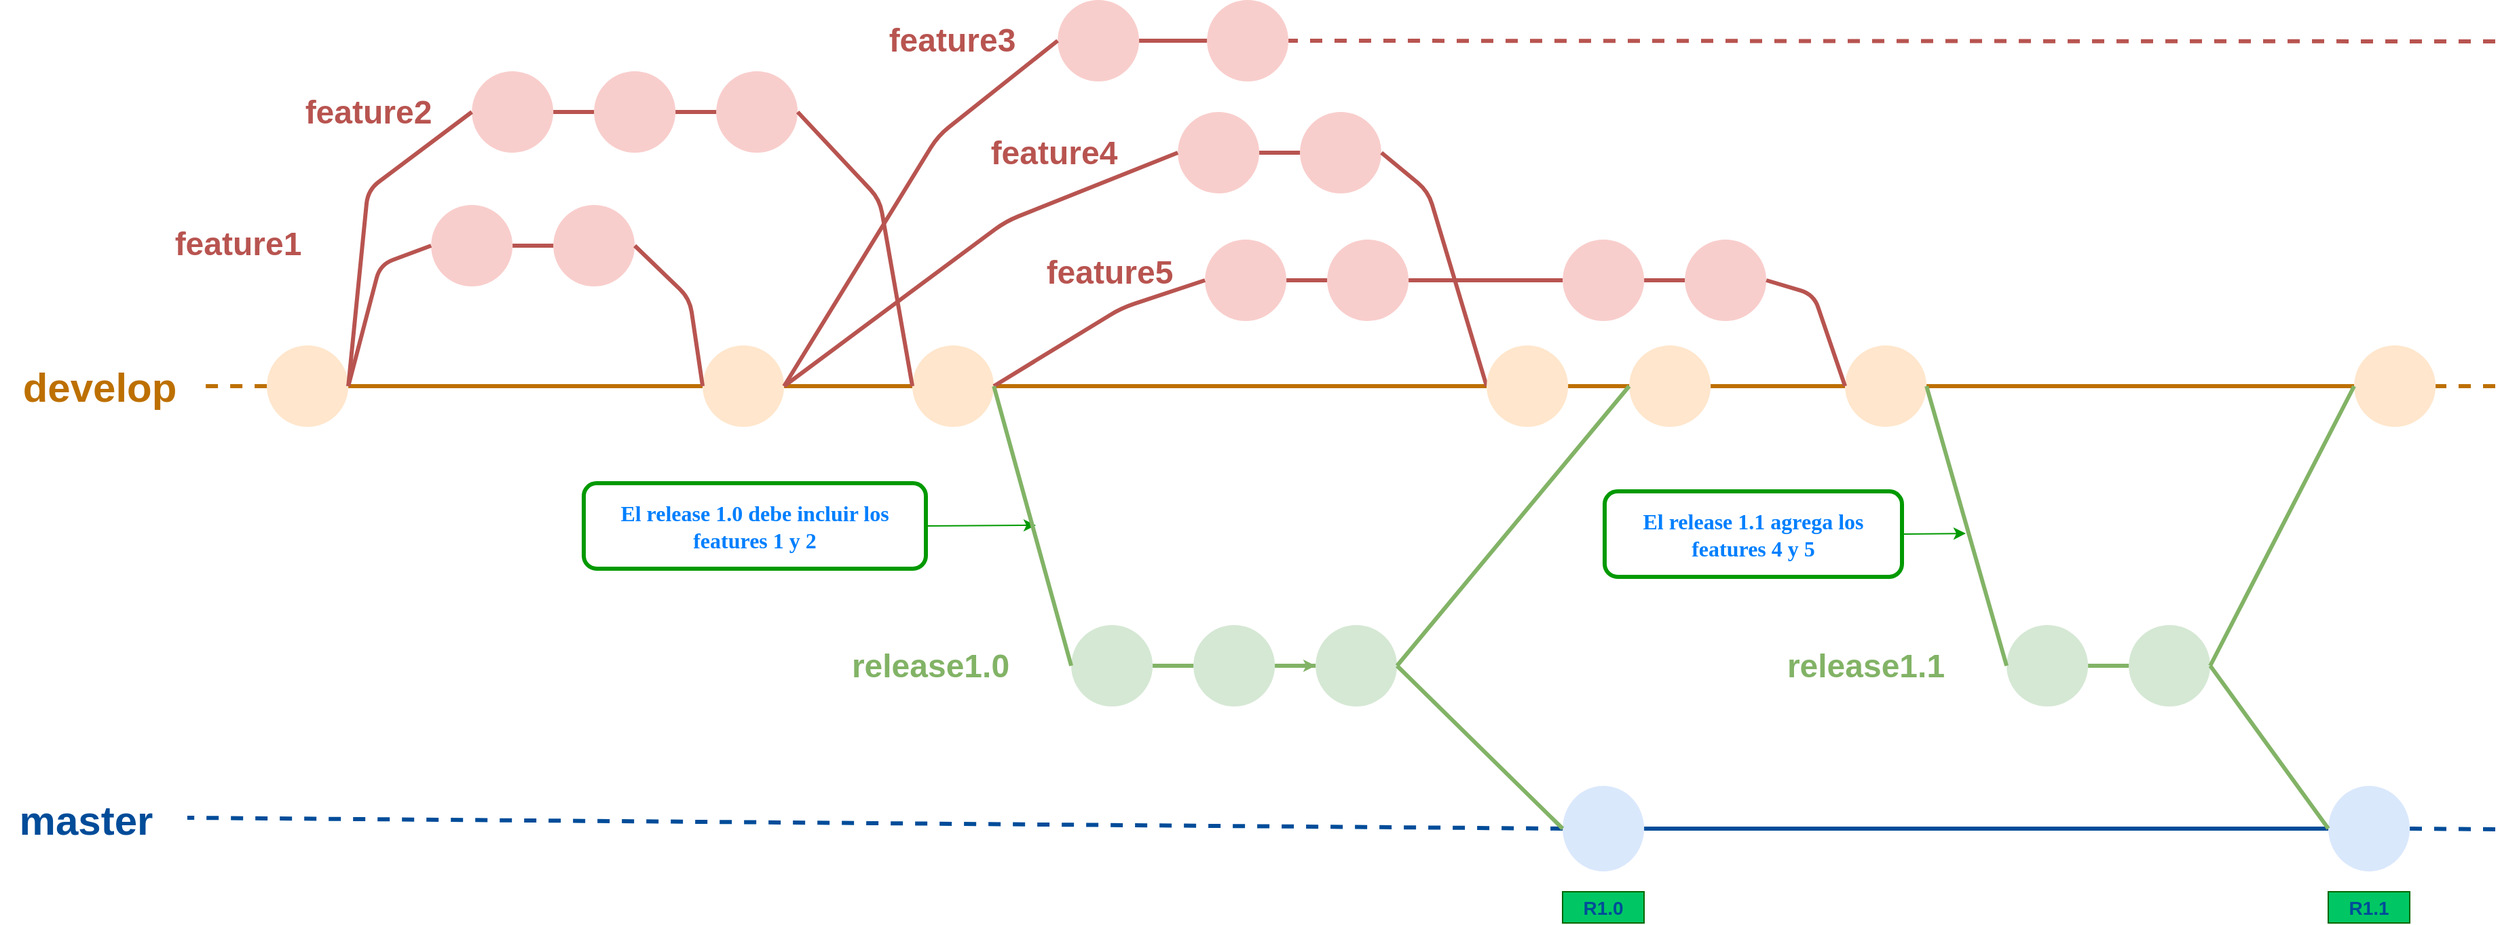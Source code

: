 <mxfile version="12.1.3" type="device" pages="1"><diagram id="HAET5fpl5bqPvAFkC88v" name="Page-1"><mxGraphModel dx="1940" dy="1055" grid="0" gridSize="10" guides="1" tooltips="1" connect="1" arrows="1" fold="1" page="1" pageScale="1" pageWidth="1100" pageHeight="1169" math="0" shadow="0"><root><mxCell id="0"/><mxCell id="1" parent="0"/><mxCell id="hbwKmorQYRs0Cjv_wLM8-113" value="" style="ellipse;whiteSpace=wrap;html=1;aspect=fixed;fillColor=#dae8fc;strokeColor=none;" parent="1" vertex="1"><mxGeometry x="1263.059" y="674" width="60" height="63" as="geometry"/></mxCell><mxCell id="hbwKmorQYRs0Cjv_wLM8-125" value="&lt;span style=&quot;color: rgb(0 , 127 , 255) ; font-family: &amp;#34;verdana&amp;#34; ; font-size: 16px ; font-weight: 700 ; white-space: normal&quot;&gt;El release 1.0 debe incluir los features 1 y 2&lt;/span&gt;" style="rounded=1;whiteSpace=wrap;html=1;strokeColor=#009900;strokeWidth=3;fillColor=none;fontColor=#990000;" parent="1" vertex="1"><mxGeometry x="542" y="451" width="252" height="63" as="geometry"/></mxCell><mxCell id="hbwKmorQYRs0Cjv_wLM8-126" value="" style="endArrow=classic;html=1;strokeColor=#009900;fontColor=#990000;exitX=1;exitY=0.5;exitDx=0;exitDy=0;" parent="1" source="hbwKmorQYRs0Cjv_wLM8-125" edge="1"><mxGeometry width="50" height="50" relative="1" as="geometry"><mxPoint x="866.5" y="-114" as="sourcePoint"/><mxPoint x="875" y="482" as="targetPoint"/></mxGeometry></mxCell><mxCell id="hbwKmorQYRs0Cjv_wLM8-128" value="R1.0" style="text;html=1;strokeColor=#006600;fillColor=#00C764;align=center;verticalAlign=middle;whiteSpace=wrap;rounded=0;fontStyle=1;fontSize=14;fontColor=#004C99;" parent="1" vertex="1"><mxGeometry x="1263" y="752" width="60" height="23" as="geometry"/></mxCell><mxCell id="hbwKmorQYRs0Cjv_wLM8-147" value="" style="endArrow=none;html=1;endFill=0;fillColor=#f0a30a;strokeColor=#004C99;strokeWidth=3;dashed=1;exitX=0;exitY=0.5;exitDx=0;exitDy=0;" parent="1" source="hbwKmorQYRs0Cjv_wLM8-113" edge="1"><mxGeometry width="50" height="50" relative="1" as="geometry"><mxPoint x="1036.559" y="703" as="sourcePoint"/><mxPoint x="250" y="697.5" as="targetPoint"/></mxGeometry></mxCell><mxCell id="hbwKmorQYRs0Cjv_wLM8-151" value="&lt;font size=&quot;1&quot;&gt;&lt;b style=&quot;font-size: 30px&quot;&gt;develop&lt;/b&gt;&lt;/font&gt;" style="text;html=1;strokeColor=none;fillColor=none;align=center;verticalAlign=middle;whiteSpace=wrap;rounded=0;fontColor=#BD7000;" parent="1" vertex="1"><mxGeometry x="122" y="356" width="127" height="47" as="geometry"/></mxCell><mxCell id="hbwKmorQYRs0Cjv_wLM8-153" value="&lt;font size=&quot;1&quot; color=&quot;#004c99&quot;&gt;&lt;b style=&quot;font-size: 30px&quot;&gt;master&lt;/b&gt;&lt;/font&gt;" style="text;html=1;strokeColor=none;fillColor=none;align=center;verticalAlign=middle;whiteSpace=wrap;rounded=0;fontColor=#990000;" parent="1" vertex="1"><mxGeometry x="112" y="674" width="127" height="50" as="geometry"/></mxCell><mxCell id="3qriBsq8A_8SKjyrm7_c-2" value="" style="ellipse;whiteSpace=wrap;html=1;aspect=fixed;fillColor=#FFE6CC;strokeColor=none;" vertex="1" parent="1"><mxGeometry x="308.559" y="349.5" width="60" height="60" as="geometry"/></mxCell><mxCell id="3qriBsq8A_8SKjyrm7_c-3" value="" style="endArrow=none;html=1;entryX=1;entryY=0.5;entryDx=0;entryDy=0;endFill=0;fillColor=#f0a30a;strokeColor=#BD7000;strokeWidth=3;exitX=0;exitY=0.5;exitDx=0;exitDy=0;" edge="1" parent="1" target="3qriBsq8A_8SKjyrm7_c-2" source="3qriBsq8A_8SKjyrm7_c-16"><mxGeometry width="50" height="50" relative="1" as="geometry"><mxPoint x="418.559" y="379.5" as="sourcePoint"/><mxPoint x="358.559" y="449.5" as="targetPoint"/></mxGeometry></mxCell><mxCell id="3qriBsq8A_8SKjyrm7_c-4" value="" style="endArrow=none;html=1;endFill=0;fillColor=#f0a30a;strokeColor=#BD7000;strokeWidth=3;dashed=1;exitX=0;exitY=0.5;exitDx=0;exitDy=0;" edge="1" parent="1" source="3qriBsq8A_8SKjyrm7_c-2"><mxGeometry width="50" height="50" relative="1" as="geometry"><mxPoint x="1568.5" y="565.5" as="sourcePoint"/><mxPoint x="260" y="379.5" as="targetPoint"/></mxGeometry></mxCell><mxCell id="3qriBsq8A_8SKjyrm7_c-5" value="" style="ellipse;whiteSpace=wrap;html=1;aspect=fixed;fillColor=#f8cecc;strokeColor=none;" vertex="1" parent="1"><mxGeometry x="519.559" y="246" width="60" height="60" as="geometry"/></mxCell><mxCell id="3qriBsq8A_8SKjyrm7_c-6" value="" style="ellipse;whiteSpace=wrap;html=1;aspect=fixed;fillColor=#f8cecc;strokeColor=none;" vertex="1" parent="1"><mxGeometry x="429.559" y="246" width="60" height="60" as="geometry"/></mxCell><mxCell id="3qriBsq8A_8SKjyrm7_c-7" value="" style="endArrow=none;html=1;entryX=1;entryY=0.5;entryDx=0;entryDy=0;endFill=0;fillColor=#f0a30a;strokeColor=#B85450;strokeWidth=3;exitX=0;exitY=0.5;exitDx=0;exitDy=0;" edge="1" parent="1" source="3qriBsq8A_8SKjyrm7_c-5" target="3qriBsq8A_8SKjyrm7_c-6"><mxGeometry width="50" height="50" relative="1" as="geometry"><mxPoint x="489.5" y="309.5" as="sourcePoint"/><mxPoint x="479.559" y="346" as="targetPoint"/></mxGeometry></mxCell><mxCell id="3qriBsq8A_8SKjyrm7_c-9" value="" style="endArrow=none;html=1;entryX=1;entryY=0.5;entryDx=0;entryDy=0;endFill=0;fillColor=#f0a30a;strokeColor=#B85450;strokeWidth=3;exitX=0;exitY=0.5;exitDx=0;exitDy=0;" edge="1" parent="1" source="3qriBsq8A_8SKjyrm7_c-6" target="3qriBsq8A_8SKjyrm7_c-2"><mxGeometry width="50" height="50" relative="1" as="geometry"><mxPoint x="462.559" y="184" as="sourcePoint"/><mxPoint x="412.559" y="184" as="targetPoint"/><Array as="points"><mxPoint x="392" y="290"/></Array></mxGeometry></mxCell><mxCell id="3qriBsq8A_8SKjyrm7_c-10" value="" style="ellipse;whiteSpace=wrap;html=1;aspect=fixed;fillColor=#f8cecc;strokeColor=none;" vertex="1" parent="1"><mxGeometry x="549.559" y="147.5" width="60" height="60" as="geometry"/></mxCell><mxCell id="3qriBsq8A_8SKjyrm7_c-11" value="" style="ellipse;whiteSpace=wrap;html=1;aspect=fixed;fillColor=#f8cecc;strokeColor=none;" vertex="1" parent="1"><mxGeometry x="459.559" y="147.5" width="60" height="60" as="geometry"/></mxCell><mxCell id="3qriBsq8A_8SKjyrm7_c-12" value="" style="endArrow=none;html=1;entryX=1;entryY=0.5;entryDx=0;entryDy=0;endFill=0;fillColor=#f0a30a;strokeColor=#B85450;strokeWidth=3;exitX=0;exitY=0.5;exitDx=0;exitDy=0;" edge="1" parent="1" source="3qriBsq8A_8SKjyrm7_c-10" target="3qriBsq8A_8SKjyrm7_c-11"><mxGeometry width="50" height="50" relative="1" as="geometry"><mxPoint x="519.5" y="211" as="sourcePoint"/><mxPoint x="509.559" y="247.5" as="targetPoint"/></mxGeometry></mxCell><mxCell id="3qriBsq8A_8SKjyrm7_c-13" value="" style="ellipse;whiteSpace=wrap;html=1;aspect=fixed;fillColor=#f8cecc;strokeColor=none;" vertex="1" parent="1"><mxGeometry x="639.559" y="147.5" width="60" height="60" as="geometry"/></mxCell><mxCell id="3qriBsq8A_8SKjyrm7_c-14" value="" style="endArrow=none;html=1;endFill=0;fillColor=#f0a30a;strokeColor=#B85450;strokeWidth=3;exitX=0;exitY=0.5;exitDx=0;exitDy=0;entryX=1;entryY=0.5;entryDx=0;entryDy=0;" edge="1" parent="1" source="3qriBsq8A_8SKjyrm7_c-13" target="3qriBsq8A_8SKjyrm7_c-10"><mxGeometry width="50" height="50" relative="1" as="geometry"><mxPoint x="629.5" y="211" as="sourcePoint"/><mxPoint x="647.5" y="236" as="targetPoint"/></mxGeometry></mxCell><mxCell id="3qriBsq8A_8SKjyrm7_c-15" value="" style="endArrow=none;html=1;entryX=1;entryY=0.5;entryDx=0;entryDy=0;endFill=0;fillColor=#f0a30a;strokeColor=#B85450;strokeWidth=3;exitX=0;exitY=0.5;exitDx=0;exitDy=0;" edge="1" parent="1" source="3qriBsq8A_8SKjyrm7_c-11" target="3qriBsq8A_8SKjyrm7_c-2"><mxGeometry width="50" height="50" relative="1" as="geometry"><mxPoint x="416.059" y="185" as="sourcePoint"/><mxPoint x="352.559" y="92.0" as="targetPoint"/><Array as="points"><mxPoint x="383" y="235"/></Array></mxGeometry></mxCell><mxCell id="3qriBsq8A_8SKjyrm7_c-16" value="" style="ellipse;whiteSpace=wrap;html=1;aspect=fixed;fillColor=#FFE6CC;strokeColor=none;" vertex="1" parent="1"><mxGeometry x="629.559" y="349.5" width="60" height="60" as="geometry"/></mxCell><mxCell id="3qriBsq8A_8SKjyrm7_c-17" value="" style="endArrow=none;html=1;entryX=1;entryY=0.5;entryDx=0;entryDy=0;endFill=0;fillColor=#f0a30a;strokeColor=#B85450;strokeWidth=3;exitX=0;exitY=0.5;exitDx=0;exitDy=0;" edge="1" parent="1" source="3qriBsq8A_8SKjyrm7_c-16" target="3qriBsq8A_8SKjyrm7_c-5"><mxGeometry width="50" height="50" relative="1" as="geometry"><mxPoint x="441.059" y="187.5" as="sourcePoint"/><mxPoint x="352.559" y="92" as="targetPoint"/><Array as="points"><mxPoint x="620" y="315"/></Array></mxGeometry></mxCell><mxCell id="3qriBsq8A_8SKjyrm7_c-18" value="&lt;font style=&quot;font-size: 24px;&quot;&gt;&lt;b style=&quot;font-size: 24px;&quot;&gt;feature1&lt;/b&gt;&lt;/font&gt;" style="text;html=1;strokeColor=none;fillColor=none;align=center;verticalAlign=middle;whiteSpace=wrap;rounded=0;fontColor=#B85450;fontSize=24;" vertex="1" parent="1"><mxGeometry x="223.5" y="251.5" width="127" height="47" as="geometry"/></mxCell><mxCell id="3qriBsq8A_8SKjyrm7_c-19" value="&lt;font style=&quot;font-size: 24px;&quot;&gt;&lt;b style=&quot;font-size: 24px;&quot;&gt;feature2&lt;/b&gt;&lt;/font&gt;" style="text;html=1;strokeColor=none;fillColor=none;align=center;verticalAlign=middle;whiteSpace=wrap;rounded=0;fontColor=#B85450;fontSize=24;" vertex="1" parent="1"><mxGeometry x="320" y="154" width="127" height="47" as="geometry"/></mxCell><mxCell id="3qriBsq8A_8SKjyrm7_c-20" value="" style="endArrow=none;html=1;entryX=1;entryY=0.5;entryDx=0;entryDy=0;endFill=0;fillColor=#f0a30a;strokeColor=#BD7000;strokeWidth=3;exitX=0;exitY=0.5;exitDx=0;exitDy=0;" edge="1" parent="1" source="3qriBsq8A_8SKjyrm7_c-21" target="3qriBsq8A_8SKjyrm7_c-16"><mxGeometry width="50" height="50" relative="1" as="geometry"><mxPoint x="604.059" y="379.5" as="sourcePoint"/><mxPoint x="554.059" y="379.5" as="targetPoint"/></mxGeometry></mxCell><mxCell id="3qriBsq8A_8SKjyrm7_c-21" value="" style="ellipse;whiteSpace=wrap;html=1;aspect=fixed;fillColor=#FFE6CC;strokeColor=none;" vertex="1" parent="1"><mxGeometry x="784.059" y="349.5" width="60" height="60" as="geometry"/></mxCell><mxCell id="3qriBsq8A_8SKjyrm7_c-22" value="" style="endArrow=none;html=1;entryX=1;entryY=0.5;entryDx=0;entryDy=0;endFill=0;fillColor=#f0a30a;strokeColor=#B85450;strokeWidth=3;exitX=0;exitY=0.5;exitDx=0;exitDy=0;" edge="1" parent="1" source="3qriBsq8A_8SKjyrm7_c-21" target="3qriBsq8A_8SKjyrm7_c-13"><mxGeometry width="50" height="50" relative="1" as="geometry"><mxPoint x="898" y="150" as="sourcePoint"/><mxPoint x="816.559" y="207.5" as="targetPoint"/><Array as="points"><mxPoint x="760" y="242"/></Array></mxGeometry></mxCell><mxCell id="3qriBsq8A_8SKjyrm7_c-23" value="" style="ellipse;whiteSpace=wrap;html=1;aspect=fixed;fillColor=#f8cecc;strokeColor=none;" vertex="1" parent="1"><mxGeometry x="1001.059" y="95" width="60" height="60" as="geometry"/></mxCell><mxCell id="3qriBsq8A_8SKjyrm7_c-24" value="" style="ellipse;whiteSpace=wrap;html=1;aspect=fixed;fillColor=#f8cecc;strokeColor=none;" vertex="1" parent="1"><mxGeometry x="891.059" y="95" width="60" height="60" as="geometry"/></mxCell><mxCell id="3qriBsq8A_8SKjyrm7_c-25" value="" style="endArrow=none;html=1;entryX=1;entryY=0.5;entryDx=0;entryDy=0;endFill=0;fillColor=#f0a30a;strokeColor=#B85450;strokeWidth=3;exitX=0;exitY=0.5;exitDx=0;exitDy=0;" edge="1" parent="1" source="3qriBsq8A_8SKjyrm7_c-23" target="3qriBsq8A_8SKjyrm7_c-24"><mxGeometry width="50" height="50" relative="1" as="geometry"><mxPoint x="951" y="158.5" as="sourcePoint"/><mxPoint x="941.059" y="195" as="targetPoint"/></mxGeometry></mxCell><mxCell id="3qriBsq8A_8SKjyrm7_c-26" value="" style="endArrow=none;html=1;entryX=1;entryY=0.5;entryDx=0;entryDy=0;endFill=0;fillColor=#f0a30a;strokeColor=#B85450;strokeWidth=3;exitX=0;exitY=0.5;exitDx=0;exitDy=0;" edge="1" parent="1" source="3qriBsq8A_8SKjyrm7_c-24" target="3qriBsq8A_8SKjyrm7_c-16"><mxGeometry width="50" height="50" relative="1" as="geometry"><mxPoint x="833.559" y="184" as="sourcePoint"/><mxPoint x="713.559" y="82" as="targetPoint"/><Array as="points"><mxPoint x="803" y="195"/></Array></mxGeometry></mxCell><mxCell id="3qriBsq8A_8SKjyrm7_c-27" value="&lt;font style=&quot;font-size: 24px;&quot;&gt;&lt;b style=&quot;font-size: 24px;&quot;&gt;feature3&lt;/b&gt;&lt;/font&gt;" style="text;html=1;strokeColor=none;fillColor=none;align=center;verticalAlign=middle;whiteSpace=wrap;rounded=0;fontColor=#B85450;fontSize=24;" vertex="1" parent="1"><mxGeometry x="750" y="101.5" width="127" height="47" as="geometry"/></mxCell><mxCell id="3qriBsq8A_8SKjyrm7_c-31" value="" style="ellipse;whiteSpace=wrap;html=1;aspect=fixed;fillColor=#f8cecc;strokeColor=none;" vertex="1" parent="1"><mxGeometry x="1069.559" y="177.5" width="60" height="60" as="geometry"/></mxCell><mxCell id="3qriBsq8A_8SKjyrm7_c-32" value="" style="ellipse;whiteSpace=wrap;html=1;aspect=fixed;fillColor=#f8cecc;strokeColor=none;" vertex="1" parent="1"><mxGeometry x="979.559" y="177.5" width="60" height="60" as="geometry"/></mxCell><mxCell id="3qriBsq8A_8SKjyrm7_c-33" value="" style="endArrow=none;html=1;entryX=1;entryY=0.5;entryDx=0;entryDy=0;endFill=0;fillColor=#f0a30a;strokeColor=#B85450;strokeWidth=3;exitX=0;exitY=0.5;exitDx=0;exitDy=0;" edge="1" parent="1" source="3qriBsq8A_8SKjyrm7_c-31" target="3qriBsq8A_8SKjyrm7_c-32"><mxGeometry width="50" height="50" relative="1" as="geometry"><mxPoint x="1079.5" y="241" as="sourcePoint"/><mxPoint x="1069.559" y="277.5" as="targetPoint"/></mxGeometry></mxCell><mxCell id="3qriBsq8A_8SKjyrm7_c-34" value="" style="endArrow=none;html=1;entryX=1;entryY=0.5;entryDx=0;entryDy=0;endFill=0;fillColor=#f0a30a;strokeColor=#B85450;strokeWidth=3;exitX=0;exitY=0.5;exitDx=0;exitDy=0;" edge="1" parent="1" source="3qriBsq8A_8SKjyrm7_c-32" target="3qriBsq8A_8SKjyrm7_c-16"><mxGeometry width="50" height="50" relative="1" as="geometry"><mxPoint x="1003.559" y="232.5" as="sourcePoint"/><mxPoint x="723.559" y="92" as="targetPoint"/><Array as="points"><mxPoint x="853" y="258"/></Array></mxGeometry></mxCell><mxCell id="3qriBsq8A_8SKjyrm7_c-35" value="&lt;font style=&quot;font-size: 24px;&quot;&gt;&lt;b style=&quot;font-size: 24px;&quot;&gt;feature4&lt;/b&gt;&lt;/font&gt;" style="text;html=1;strokeColor=none;fillColor=none;align=center;verticalAlign=middle;whiteSpace=wrap;rounded=0;fontColor=#B85450;fontSize=24;" vertex="1" parent="1"><mxGeometry x="825" y="184" width="127" height="47" as="geometry"/></mxCell><mxCell id="3qriBsq8A_8SKjyrm7_c-37" value="" style="endArrow=none;html=1;endFill=0;fillColor=#f0a30a;strokeColor=#BD7000;strokeWidth=3;entryX=1;entryY=0.5;entryDx=0;entryDy=0;" edge="1" parent="1" source="3qriBsq8A_8SKjyrm7_c-60" target="3qriBsq8A_8SKjyrm7_c-21"><mxGeometry width="50" height="50" relative="1" as="geometry"><mxPoint x="1556" y="379.5" as="sourcePoint"/><mxPoint x="1478.559" y="451" as="targetPoint"/></mxGeometry></mxCell><mxCell id="3qriBsq8A_8SKjyrm7_c-38" value="" style="endArrow=none;html=1;entryX=1;entryY=0.5;entryDx=0;entryDy=0;endFill=0;fillColor=#f0a30a;strokeColor=#B85450;strokeWidth=3;dashed=1;" edge="1" parent="1" target="3qriBsq8A_8SKjyrm7_c-23"><mxGeometry width="50" height="50" relative="1" as="geometry"><mxPoint x="1950" y="125.5" as="sourcePoint"/><mxPoint x="1149.559" y="124" as="targetPoint"/></mxGeometry></mxCell><mxCell id="3qriBsq8A_8SKjyrm7_c-50" value="" style="ellipse;whiteSpace=wrap;html=1;aspect=fixed;fillColor=#f8cecc;strokeColor=none;" vertex="1" parent="1"><mxGeometry x="1089.559" y="271.5" width="60" height="60" as="geometry"/></mxCell><mxCell id="3qriBsq8A_8SKjyrm7_c-51" value="" style="ellipse;whiteSpace=wrap;html=1;aspect=fixed;fillColor=#f8cecc;strokeColor=none;" vertex="1" parent="1"><mxGeometry x="999.559" y="271.5" width="60" height="60" as="geometry"/></mxCell><mxCell id="3qriBsq8A_8SKjyrm7_c-52" value="" style="endArrow=none;html=1;entryX=1;entryY=0.5;entryDx=0;entryDy=0;endFill=0;fillColor=#f0a30a;strokeColor=#B85450;strokeWidth=3;exitX=0;exitY=0.5;exitDx=0;exitDy=0;" edge="1" parent="1" source="3qriBsq8A_8SKjyrm7_c-50" target="3qriBsq8A_8SKjyrm7_c-51"><mxGeometry width="50" height="50" relative="1" as="geometry"><mxPoint x="1059.5" y="335" as="sourcePoint"/><mxPoint x="1049.559" y="371.5" as="targetPoint"/></mxGeometry></mxCell><mxCell id="3qriBsq8A_8SKjyrm7_c-54" value="&lt;font style=&quot;font-size: 24px;&quot;&gt;&lt;b style=&quot;font-size: 24px;&quot;&gt;feature5&lt;/b&gt;&lt;/font&gt;" style="text;html=1;strokeColor=none;fillColor=none;align=center;verticalAlign=middle;whiteSpace=wrap;rounded=0;fontColor=#B85450;fontSize=24;" vertex="1" parent="1"><mxGeometry x="865.5" y="272.5" width="127" height="47" as="geometry"/></mxCell><mxCell id="3qriBsq8A_8SKjyrm7_c-55" value="" style="endArrow=none;html=1;entryX=1;entryY=0.5;entryDx=0;entryDy=0;endFill=0;fillColor=#f0a30a;strokeColor=#B85450;strokeWidth=3;exitX=0;exitY=0.5;exitDx=0;exitDy=0;" edge="1" parent="1" source="3qriBsq8A_8SKjyrm7_c-51" target="3qriBsq8A_8SKjyrm7_c-21"><mxGeometry width="50" height="50" relative="1" as="geometry"><mxPoint x="1180.559" y="231" as="sourcePoint"/><mxPoint x="900.559" y="90.5" as="targetPoint"/><Array as="points"><mxPoint x="938" y="322"/></Array></mxGeometry></mxCell><mxCell id="3qriBsq8A_8SKjyrm7_c-56" value="" style="endArrow=none;html=1;endFill=0;fillColor=#f0a30a;strokeColor=#004C99;strokeWidth=3;entryX=1;entryY=0.5;entryDx=0;entryDy=0;exitX=0;exitY=0.5;exitDx=0;exitDy=0;" edge="1" parent="1" source="3qriBsq8A_8SKjyrm7_c-87" target="hbwKmorQYRs0Cjv_wLM8-113"><mxGeometry width="50" height="50" relative="1" as="geometry"><mxPoint x="1850" y="705.5" as="sourcePoint"/><mxPoint x="1488.559" y="705.5" as="targetPoint"/></mxGeometry></mxCell><mxCell id="3qriBsq8A_8SKjyrm7_c-57" value="" style="ellipse;whiteSpace=wrap;html=1;aspect=fixed;fillColor=#FFE6CC;strokeColor=none;" vertex="1" parent="1"><mxGeometry x="1312.059" y="349.5" width="60" height="60" as="geometry"/></mxCell><mxCell id="3qriBsq8A_8SKjyrm7_c-59" value="" style="endArrow=none;html=1;entryX=1;entryY=0.5;entryDx=0;entryDy=0;endFill=0;fillColor=#f0a30a;strokeColor=#B85450;strokeWidth=3;exitX=0;exitY=0.5;exitDx=0;exitDy=0;" edge="1" parent="1" source="3qriBsq8A_8SKjyrm7_c-60" target="3qriBsq8A_8SKjyrm7_c-31"><mxGeometry width="50" height="50" relative="1" as="geometry"><mxPoint x="854.059" y="389.5" as="sourcePoint"/><mxPoint x="749.559" y="187.5" as="targetPoint"/><Array as="points"><mxPoint x="1164" y="236"/></Array></mxGeometry></mxCell><mxCell id="3qriBsq8A_8SKjyrm7_c-60" value="" style="ellipse;whiteSpace=wrap;html=1;aspect=fixed;fillColor=#FFE6CC;strokeColor=none;" vertex="1" parent="1"><mxGeometry x="1207.059" y="349.5" width="60" height="60" as="geometry"/></mxCell><mxCell id="3qriBsq8A_8SKjyrm7_c-61" value="" style="endArrow=none;html=1;endFill=0;fillColor=#f0a30a;strokeColor=#BD7000;strokeWidth=3;entryX=1;entryY=0.5;entryDx=0;entryDy=0;" edge="1" parent="1" source="3qriBsq8A_8SKjyrm7_c-57" target="3qriBsq8A_8SKjyrm7_c-60"><mxGeometry width="50" height="50" relative="1" as="geometry"><mxPoint x="1463.059" y="379.5" as="sourcePoint"/><mxPoint x="904.059" y="379.5" as="targetPoint"/></mxGeometry></mxCell><mxCell id="3qriBsq8A_8SKjyrm7_c-98" value="" style="edgeStyle=orthogonalEdgeStyle;rounded=0;orthogonalLoop=1;jettySize=auto;html=1;strokeColor=#82B366;fontSize=24;fontColor=#82B366;" edge="1" parent="1" source="3qriBsq8A_8SKjyrm7_c-63" target="3qriBsq8A_8SKjyrm7_c-66"><mxGeometry relative="1" as="geometry"/></mxCell><mxCell id="3qriBsq8A_8SKjyrm7_c-63" value="" style="ellipse;whiteSpace=wrap;html=1;aspect=fixed;fillColor=#d5e8d4;strokeColor=none;" vertex="1" parent="1"><mxGeometry x="991.059" y="555.5" width="60" height="60" as="geometry"/></mxCell><mxCell id="3qriBsq8A_8SKjyrm7_c-64" value="" style="ellipse;whiteSpace=wrap;html=1;aspect=fixed;fillColor=#d5e8d4;strokeColor=none;" vertex="1" parent="1"><mxGeometry x="901.059" y="555.5" width="60" height="60" as="geometry"/></mxCell><mxCell id="3qriBsq8A_8SKjyrm7_c-65" value="" style="endArrow=none;html=1;entryX=1;entryY=0.5;entryDx=0;entryDy=0;endFill=0;fillColor=#f0a30a;strokeColor=#82B366;strokeWidth=3;exitX=0;exitY=0.5;exitDx=0;exitDy=0;" edge="1" parent="1" source="3qriBsq8A_8SKjyrm7_c-63" target="3qriBsq8A_8SKjyrm7_c-64"><mxGeometry width="50" height="50" relative="1" as="geometry"><mxPoint x="961" y="619" as="sourcePoint"/><mxPoint x="951.059" y="655.5" as="targetPoint"/></mxGeometry></mxCell><mxCell id="3qriBsq8A_8SKjyrm7_c-66" value="" style="ellipse;whiteSpace=wrap;html=1;aspect=fixed;fillColor=#d5e8d4;strokeColor=none;" vertex="1" parent="1"><mxGeometry x="1081.059" y="555.5" width="60" height="60" as="geometry"/></mxCell><mxCell id="3qriBsq8A_8SKjyrm7_c-67" value="" style="endArrow=none;html=1;endFill=0;fillColor=#f0a30a;strokeColor=#82B366;strokeWidth=3;exitX=0;exitY=0.5;exitDx=0;exitDy=0;entryX=1;entryY=0.5;entryDx=0;entryDy=0;" edge="1" parent="1" source="3qriBsq8A_8SKjyrm7_c-66" target="3qriBsq8A_8SKjyrm7_c-63"><mxGeometry width="50" height="50" relative="1" as="geometry"><mxPoint x="1071" y="619" as="sourcePoint"/><mxPoint x="1089" y="644" as="targetPoint"/></mxGeometry></mxCell><mxCell id="3qriBsq8A_8SKjyrm7_c-68" value="" style="endArrow=none;html=1;entryX=1;entryY=0.5;entryDx=0;entryDy=0;endFill=0;fillColor=#f0a30a;strokeColor=#82B366;strokeWidth=3;exitX=0;exitY=0.5;exitDx=0;exitDy=0;" edge="1" parent="1" source="3qriBsq8A_8SKjyrm7_c-64" target="3qriBsq8A_8SKjyrm7_c-21"><mxGeometry width="50" height="50" relative="1" as="geometry"><mxPoint x="881.059" y="606" as="sourcePoint"/><mxPoint x="831.059" y="606" as="targetPoint"/></mxGeometry></mxCell><mxCell id="3qriBsq8A_8SKjyrm7_c-69" value="&lt;font style=&quot;font-size: 24px&quot;&gt;&lt;b style=&quot;font-size: 24px&quot;&gt;release1.0&lt;/b&gt;&lt;/font&gt;" style="text;html=1;strokeColor=none;fillColor=none;align=center;verticalAlign=middle;whiteSpace=wrap;rounded=0;fontColor=#82B366;fontSize=24;" vertex="1" parent="1"><mxGeometry x="734" y="562" width="127" height="47" as="geometry"/></mxCell><mxCell id="3qriBsq8A_8SKjyrm7_c-72" value="" style="endArrow=none;html=1;entryX=0;entryY=0.5;entryDx=0;entryDy=0;endFill=0;fillColor=#f0a30a;strokeColor=#82B366;strokeWidth=3;exitX=1;exitY=0.5;exitDx=0;exitDy=0;" edge="1" parent="1" source="3qriBsq8A_8SKjyrm7_c-66" target="3qriBsq8A_8SKjyrm7_c-57"><mxGeometry width="50" height="50" relative="1" as="geometry"><mxPoint x="1021.059" y="595.5" as="sourcePoint"/><mxPoint x="914.059" y="389.5" as="targetPoint"/></mxGeometry></mxCell><mxCell id="3qriBsq8A_8SKjyrm7_c-73" value="" style="endArrow=none;html=1;entryX=0;entryY=0.5;entryDx=0;entryDy=0;endFill=0;fillColor=#f0a30a;strokeColor=#82B366;strokeWidth=3;exitX=1;exitY=0.5;exitDx=0;exitDy=0;" edge="1" parent="1" source="3qriBsq8A_8SKjyrm7_c-66" target="hbwKmorQYRs0Cjv_wLM8-113"><mxGeometry width="50" height="50" relative="1" as="geometry"><mxPoint x="1343" y="670" as="sourcePoint"/><mxPoint x="1473.059" y="389.5" as="targetPoint"/></mxGeometry></mxCell><mxCell id="3qriBsq8A_8SKjyrm7_c-75" value="" style="endArrow=none;html=1;endFill=0;fillColor=#f0a30a;strokeColor=#BD7000;strokeWidth=3;entryX=1;entryY=0.5;entryDx=0;entryDy=0;exitX=0;exitY=0.5;exitDx=0;exitDy=0;" edge="1" parent="1" source="3qriBsq8A_8SKjyrm7_c-74" target="3qriBsq8A_8SKjyrm7_c-57"><mxGeometry width="50" height="50" relative="1" as="geometry"><mxPoint x="1567.559" y="514" as="sourcePoint"/><mxPoint x="1502.559" y="514" as="targetPoint"/></mxGeometry></mxCell><mxCell id="3qriBsq8A_8SKjyrm7_c-74" value="" style="ellipse;whiteSpace=wrap;html=1;aspect=fixed;fillColor=#FFE6CC;strokeColor=none;" vertex="1" parent="1"><mxGeometry x="1471.059" y="349.5" width="60" height="60" as="geometry"/></mxCell><mxCell id="3qriBsq8A_8SKjyrm7_c-76" value="" style="endArrow=none;html=1;endFill=0;fillColor=#f0a30a;strokeColor=#BD7000;strokeWidth=3;entryX=1;entryY=0.5;entryDx=0;entryDy=0;" edge="1" parent="1" source="3qriBsq8A_8SKjyrm7_c-88" target="3qriBsq8A_8SKjyrm7_c-74"><mxGeometry width="50" height="50" relative="1" as="geometry"><mxPoint x="2030" y="379.5" as="sourcePoint"/><mxPoint x="1453.059" y="379.5" as="targetPoint"/></mxGeometry></mxCell><mxCell id="3qriBsq8A_8SKjyrm7_c-77" value="" style="ellipse;whiteSpace=wrap;html=1;aspect=fixed;fillColor=#f8cecc;strokeColor=none;" vertex="1" parent="1"><mxGeometry x="1263.059" y="271.5" width="60" height="60" as="geometry"/></mxCell><mxCell id="3qriBsq8A_8SKjyrm7_c-78" value="" style="endArrow=none;html=1;entryX=1;entryY=0.5;entryDx=0;entryDy=0;endFill=0;fillColor=#f0a30a;strokeColor=#B85450;strokeWidth=3;exitX=0;exitY=0.5;exitDx=0;exitDy=0;" edge="1" parent="1" source="3qriBsq8A_8SKjyrm7_c-77" target="3qriBsq8A_8SKjyrm7_c-50"><mxGeometry width="50" height="50" relative="1" as="geometry"><mxPoint x="1343" y="335" as="sourcePoint"/><mxPoint x="1343.059" y="301.5" as="targetPoint"/></mxGeometry></mxCell><mxCell id="3qriBsq8A_8SKjyrm7_c-79" value="" style="ellipse;whiteSpace=wrap;html=1;aspect=fixed;fillColor=#f8cecc;strokeColor=none;" vertex="1" parent="1"><mxGeometry x="1353.059" y="271.5" width="60" height="60" as="geometry"/></mxCell><mxCell id="3qriBsq8A_8SKjyrm7_c-80" value="" style="endArrow=none;html=1;endFill=0;fillColor=#f0a30a;strokeColor=#B85450;strokeWidth=3;exitX=0;exitY=0.5;exitDx=0;exitDy=0;entryX=1;entryY=0.5;entryDx=0;entryDy=0;" edge="1" parent="1" source="3qriBsq8A_8SKjyrm7_c-79" target="3qriBsq8A_8SKjyrm7_c-77"><mxGeometry width="50" height="50" relative="1" as="geometry"><mxPoint x="1323" y="335" as="sourcePoint"/><mxPoint x="1356" y="262" as="targetPoint"/></mxGeometry></mxCell><mxCell id="3qriBsq8A_8SKjyrm7_c-81" value="" style="endArrow=none;html=1;endFill=0;fillColor=#f0a30a;strokeColor=#B85450;strokeWidth=3;exitX=0;exitY=0.5;exitDx=0;exitDy=0;entryX=1;entryY=0.5;entryDx=0;entryDy=0;" edge="1" parent="1" source="3qriBsq8A_8SKjyrm7_c-74" target="3qriBsq8A_8SKjyrm7_c-79"><mxGeometry width="50" height="50" relative="1" as="geometry"><mxPoint x="1643.059" y="403" as="sourcePoint"/><mxPoint x="1588" y="266" as="targetPoint"/><Array as="points"><mxPoint x="1448" y="312"/></Array></mxGeometry></mxCell><mxCell id="3qriBsq8A_8SKjyrm7_c-82" value="" style="ellipse;whiteSpace=wrap;html=1;aspect=fixed;fillColor=#d5e8d4;strokeColor=none;" vertex="1" parent="1"><mxGeometry x="1680.059" y="555.5" width="60" height="60" as="geometry"/></mxCell><mxCell id="3qriBsq8A_8SKjyrm7_c-83" value="" style="ellipse;whiteSpace=wrap;html=1;aspect=fixed;fillColor=#d5e8d4;strokeColor=none;" vertex="1" parent="1"><mxGeometry x="1590.059" y="555.5" width="60" height="60" as="geometry"/></mxCell><mxCell id="3qriBsq8A_8SKjyrm7_c-84" value="" style="endArrow=none;html=1;entryX=1;entryY=0.5;entryDx=0;entryDy=0;endFill=0;fillColor=#f0a30a;strokeColor=#82B366;strokeWidth=3;exitX=0;exitY=0.5;exitDx=0;exitDy=0;" edge="1" parent="1" source="3qriBsq8A_8SKjyrm7_c-82" target="3qriBsq8A_8SKjyrm7_c-83"><mxGeometry width="50" height="50" relative="1" as="geometry"><mxPoint x="1650" y="619" as="sourcePoint"/><mxPoint x="1640.059" y="655.5" as="targetPoint"/></mxGeometry></mxCell><mxCell id="3qriBsq8A_8SKjyrm7_c-85" value="&lt;font style=&quot;font-size: 24px&quot;&gt;&lt;b style=&quot;font-size: 24px&quot;&gt;release1.1&lt;/b&gt;&lt;/font&gt;" style="text;html=1;strokeColor=none;fillColor=none;align=center;verticalAlign=middle;whiteSpace=wrap;rounded=0;fontColor=#82B366;fontSize=24;" vertex="1" parent="1"><mxGeometry x="1423" y="562" width="127" height="47" as="geometry"/></mxCell><mxCell id="3qriBsq8A_8SKjyrm7_c-86" value="" style="endArrow=none;html=1;endFill=0;fillColor=#f0a30a;strokeColor=#82B366;strokeWidth=3;exitX=0;exitY=0.5;exitDx=0;exitDy=0;entryX=1;entryY=0.5;entryDx=0;entryDy=0;" edge="1" parent="1" source="3qriBsq8A_8SKjyrm7_c-83" target="3qriBsq8A_8SKjyrm7_c-74"><mxGeometry width="50" height="50" relative="1" as="geometry"><mxPoint x="1688.059" y="585.5" as="sourcePoint"/><mxPoint x="1667" y="419" as="targetPoint"/></mxGeometry></mxCell><mxCell id="3qriBsq8A_8SKjyrm7_c-87" value="" style="ellipse;whiteSpace=wrap;html=1;aspect=fixed;fillColor=#dae8fc;strokeColor=none;" vertex="1" parent="1"><mxGeometry x="1827.059" y="674" width="60" height="63" as="geometry"/></mxCell><mxCell id="3qriBsq8A_8SKjyrm7_c-88" value="" style="ellipse;whiteSpace=wrap;html=1;aspect=fixed;fillColor=#FFE6CC;strokeColor=none;" vertex="1" parent="1"><mxGeometry x="1846.059" y="349.5" width="60" height="60" as="geometry"/></mxCell><mxCell id="3qriBsq8A_8SKjyrm7_c-89" value="" style="endArrow=none;html=1;endFill=0;fillColor=#f0a30a;strokeColor=#BD7000;strokeWidth=3;entryX=1;entryY=0.5;entryDx=0;entryDy=0;dashed=1;" edge="1" parent="1" target="3qriBsq8A_8SKjyrm7_c-88"><mxGeometry width="50" height="50" relative="1" as="geometry"><mxPoint x="1950" y="379.5" as="sourcePoint"/><mxPoint x="1591.059" y="379.5" as="targetPoint"/></mxGeometry></mxCell><mxCell id="3qriBsq8A_8SKjyrm7_c-90" value="" style="endArrow=none;html=1;entryX=0;entryY=0.5;entryDx=0;entryDy=0;endFill=0;fillColor=#f0a30a;strokeColor=#82B366;strokeWidth=3;exitX=1;exitY=0.5;exitDx=0;exitDy=0;" edge="1" parent="1" source="3qriBsq8A_8SKjyrm7_c-82" target="3qriBsq8A_8SKjyrm7_c-87"><mxGeometry width="50" height="50" relative="1" as="geometry"><mxPoint x="1918" y="507" as="sourcePoint"/><mxPoint x="1912.059" y="705.5" as="targetPoint"/></mxGeometry></mxCell><mxCell id="3qriBsq8A_8SKjyrm7_c-91" value="" style="endArrow=none;html=1;entryX=0;entryY=0.5;entryDx=0;entryDy=0;endFill=0;fillColor=#f0a30a;strokeColor=#82B366;strokeWidth=3;exitX=1;exitY=0.5;exitDx=0;exitDy=0;" edge="1" parent="1" source="3qriBsq8A_8SKjyrm7_c-82" target="3qriBsq8A_8SKjyrm7_c-88"><mxGeometry width="50" height="50" relative="1" as="geometry"><mxPoint x="1881" y="497" as="sourcePoint"/><mxPoint x="1869.399" y="707.436" as="targetPoint"/></mxGeometry></mxCell><mxCell id="3qriBsq8A_8SKjyrm7_c-92" value="&lt;span style=&quot;color: rgb(0 , 127 , 255) ; font-family: &amp;#34;verdana&amp;#34; ; font-size: 16px ; font-weight: 700 ; white-space: normal&quot;&gt;El release 1.1 agrega los features 4 y 5&lt;/span&gt;" style="rounded=1;whiteSpace=wrap;html=1;strokeColor=#009900;strokeWidth=3;fillColor=none;fontColor=#990000;" vertex="1" parent="1"><mxGeometry x="1294" y="457" width="219" height="63" as="geometry"/></mxCell><mxCell id="3qriBsq8A_8SKjyrm7_c-95" value="" style="endArrow=classic;html=1;strokeColor=#009900;fontColor=#990000;exitX=1;exitY=0.5;exitDx=0;exitDy=0;" edge="1" parent="1" source="3qriBsq8A_8SKjyrm7_c-92"><mxGeometry width="50" height="50" relative="1" as="geometry"><mxPoint x="1531" y="488.5" as="sourcePoint"/><mxPoint x="1560" y="488" as="targetPoint"/></mxGeometry></mxCell><mxCell id="3qriBsq8A_8SKjyrm7_c-96" value="" style="endArrow=none;html=1;endFill=0;fillColor=#f0a30a;strokeColor=#004C99;strokeWidth=3;dashed=1;entryX=1;entryY=0.5;entryDx=0;entryDy=0;" edge="1" parent="1" target="3qriBsq8A_8SKjyrm7_c-87"><mxGeometry width="50" height="50" relative="1" as="geometry"><mxPoint x="1950" y="706" as="sourcePoint"/><mxPoint x="1923" y="705.5" as="targetPoint"/></mxGeometry></mxCell><mxCell id="3qriBsq8A_8SKjyrm7_c-97" value="R1.1" style="text;html=1;strokeColor=#006600;fillColor=#00C764;align=center;verticalAlign=middle;whiteSpace=wrap;rounded=0;fontStyle=1;fontSize=14;fontColor=#004C99;" vertex="1" parent="1"><mxGeometry x="1827" y="752" width="60" height="23" as="geometry"/></mxCell></root></mxGraphModel></diagram></mxfile>